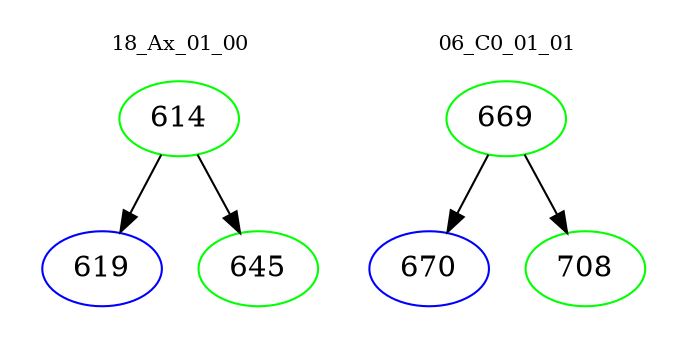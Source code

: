 digraph{
subgraph cluster_0 {
color = white
label = "18_Ax_01_00";
fontsize=10;
T0_614 [label="614", color="green"]
T0_614 -> T0_619 [color="black"]
T0_619 [label="619", color="blue"]
T0_614 -> T0_645 [color="black"]
T0_645 [label="645", color="green"]
}
subgraph cluster_1 {
color = white
label = "06_C0_01_01";
fontsize=10;
T1_669 [label="669", color="green"]
T1_669 -> T1_670 [color="black"]
T1_670 [label="670", color="blue"]
T1_669 -> T1_708 [color="black"]
T1_708 [label="708", color="green"]
}
}
